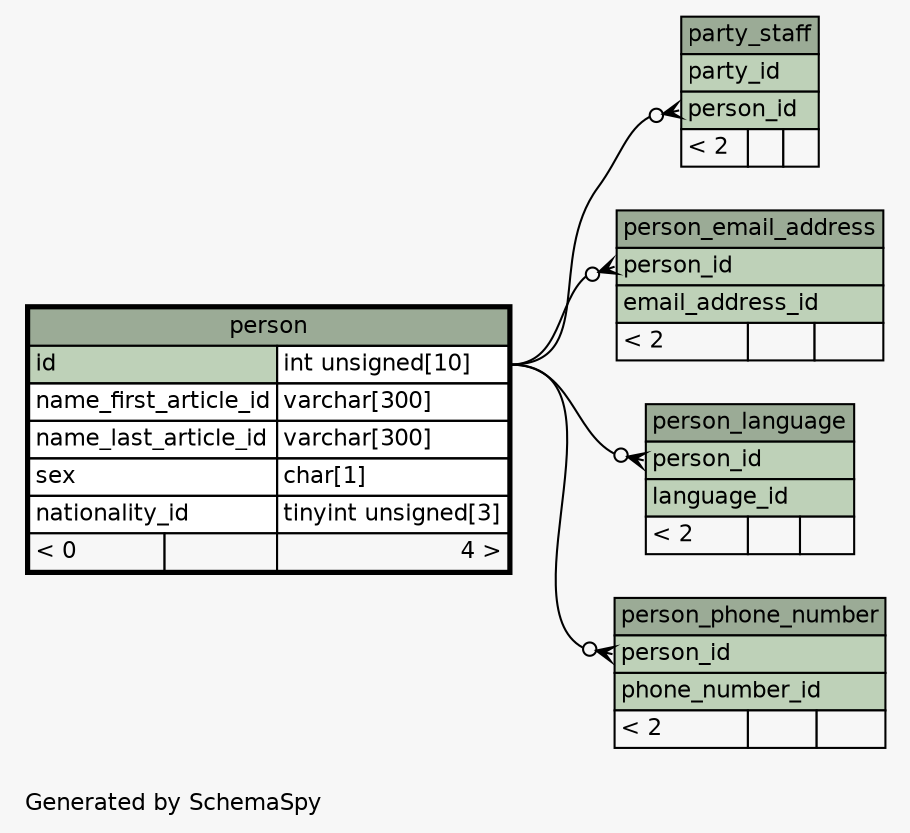 // dot 2.38.0 on Linux 3.19.0-18-generic
// SchemaSpy rev 590
digraph "oneDegreeRelationshipsDiagram" {
  graph [
    rankdir="RL"
    bgcolor="#f7f7f7"
    label="\nGenerated by SchemaSpy"
    labeljust="l"
    nodesep="0.18"
    ranksep="0.46"
    fontname="Helvetica"
    fontsize="11"
  ];
  node [
    fontname="Helvetica"
    fontsize="11"
    shape="plaintext"
  ];
  edge [
    arrowsize="0.8"
  ];
  "party_staff":"person_id":w -> "person":"id.type":e [arrowhead=none dir=back arrowtail=crowodot];
  "person_email_address":"person_id":w -> "person":"id.type":e [arrowhead=none dir=back arrowtail=crowodot];
  "person_language":"person_id":w -> "person":"id.type":e [arrowhead=none dir=back arrowtail=crowodot];
  "person_phone_number":"person_id":w -> "person":"id.type":e [arrowhead=none dir=back arrowtail=crowodot];
  "party_staff" [
    label=<
    <TABLE BORDER="0" CELLBORDER="1" CELLSPACING="0" BGCOLOR="#ffffff">
      <TR><TD COLSPAN="3" BGCOLOR="#9bab96" ALIGN="CENTER">party_staff</TD></TR>
      <TR><TD PORT="party_id" COLSPAN="3" BGCOLOR="#bed1b8" ALIGN="LEFT">party_id</TD></TR>
      <TR><TD PORT="person_id" COLSPAN="3" BGCOLOR="#bed1b8" ALIGN="LEFT">person_id</TD></TR>
      <TR><TD ALIGN="LEFT" BGCOLOR="#f7f7f7">&lt; 2</TD><TD ALIGN="RIGHT" BGCOLOR="#f7f7f7">  </TD><TD ALIGN="RIGHT" BGCOLOR="#f7f7f7">  </TD></TR>
    </TABLE>>
    URL="party_staff.html"
    tooltip="party_staff"
  ];
  "person" [
    label=<
    <TABLE BORDER="2" CELLBORDER="1" CELLSPACING="0" BGCOLOR="#ffffff">
      <TR><TD COLSPAN="3" BGCOLOR="#9bab96" ALIGN="CENTER">person</TD></TR>
      <TR><TD PORT="id" COLSPAN="2" BGCOLOR="#bed1b8" ALIGN="LEFT">id</TD><TD PORT="id.type" ALIGN="LEFT">int unsigned[10]</TD></TR>
      <TR><TD PORT="name_first_article_id" COLSPAN="2" ALIGN="LEFT">name_first_article_id</TD><TD PORT="name_first_article_id.type" ALIGN="LEFT">varchar[300]</TD></TR>
      <TR><TD PORT="name_last_article_id" COLSPAN="2" ALIGN="LEFT">name_last_article_id</TD><TD PORT="name_last_article_id.type" ALIGN="LEFT">varchar[300]</TD></TR>
      <TR><TD PORT="sex" COLSPAN="2" ALIGN="LEFT">sex</TD><TD PORT="sex.type" ALIGN="LEFT">char[1]</TD></TR>
      <TR><TD PORT="nationality_id" COLSPAN="2" ALIGN="LEFT">nationality_id</TD><TD PORT="nationality_id.type" ALIGN="LEFT">tinyint unsigned[3]</TD></TR>
      <TR><TD ALIGN="LEFT" BGCOLOR="#f7f7f7">&lt; 0</TD><TD ALIGN="RIGHT" BGCOLOR="#f7f7f7">  </TD><TD ALIGN="RIGHT" BGCOLOR="#f7f7f7">4 &gt;</TD></TR>
    </TABLE>>
    URL="person.html"
    tooltip="person"
  ];
  "person_email_address" [
    label=<
    <TABLE BORDER="0" CELLBORDER="1" CELLSPACING="0" BGCOLOR="#ffffff">
      <TR><TD COLSPAN="3" BGCOLOR="#9bab96" ALIGN="CENTER">person_email_address</TD></TR>
      <TR><TD PORT="person_id" COLSPAN="3" BGCOLOR="#bed1b8" ALIGN="LEFT">person_id</TD></TR>
      <TR><TD PORT="email_address_id" COLSPAN="3" BGCOLOR="#bed1b8" ALIGN="LEFT">email_address_id</TD></TR>
      <TR><TD ALIGN="LEFT" BGCOLOR="#f7f7f7">&lt; 2</TD><TD ALIGN="RIGHT" BGCOLOR="#f7f7f7">  </TD><TD ALIGN="RIGHT" BGCOLOR="#f7f7f7">  </TD></TR>
    </TABLE>>
    URL="person_email_address.html"
    tooltip="person_email_address"
  ];
  "person_language" [
    label=<
    <TABLE BORDER="0" CELLBORDER="1" CELLSPACING="0" BGCOLOR="#ffffff">
      <TR><TD COLSPAN="3" BGCOLOR="#9bab96" ALIGN="CENTER">person_language</TD></TR>
      <TR><TD PORT="person_id" COLSPAN="3" BGCOLOR="#bed1b8" ALIGN="LEFT">person_id</TD></TR>
      <TR><TD PORT="language_id" COLSPAN="3" BGCOLOR="#bed1b8" ALIGN="LEFT">language_id</TD></TR>
      <TR><TD ALIGN="LEFT" BGCOLOR="#f7f7f7">&lt; 2</TD><TD ALIGN="RIGHT" BGCOLOR="#f7f7f7">  </TD><TD ALIGN="RIGHT" BGCOLOR="#f7f7f7">  </TD></TR>
    </TABLE>>
    URL="person_language.html"
    tooltip="person_language"
  ];
  "person_phone_number" [
    label=<
    <TABLE BORDER="0" CELLBORDER="1" CELLSPACING="0" BGCOLOR="#ffffff">
      <TR><TD COLSPAN="3" BGCOLOR="#9bab96" ALIGN="CENTER">person_phone_number</TD></TR>
      <TR><TD PORT="person_id" COLSPAN="3" BGCOLOR="#bed1b8" ALIGN="LEFT">person_id</TD></TR>
      <TR><TD PORT="phone_number_id" COLSPAN="3" BGCOLOR="#bed1b8" ALIGN="LEFT">phone_number_id</TD></TR>
      <TR><TD ALIGN="LEFT" BGCOLOR="#f7f7f7">&lt; 2</TD><TD ALIGN="RIGHT" BGCOLOR="#f7f7f7">  </TD><TD ALIGN="RIGHT" BGCOLOR="#f7f7f7">  </TD></TR>
    </TABLE>>
    URL="person_phone_number.html"
    tooltip="person_phone_number"
  ];
}
